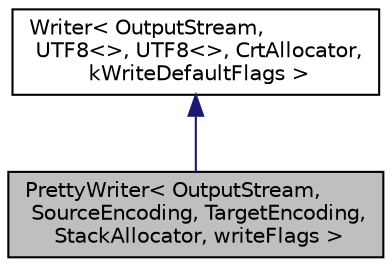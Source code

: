 digraph "PrettyWriter&lt; OutputStream, SourceEncoding, TargetEncoding, StackAllocator, writeFlags &gt;"
{
 // LATEX_PDF_SIZE
  edge [fontname="Helvetica",fontsize="10",labelfontname="Helvetica",labelfontsize="10"];
  node [fontname="Helvetica",fontsize="10",shape=record];
  Node1 [label="PrettyWriter\< OutputStream,\l SourceEncoding, TargetEncoding,\l StackAllocator, writeFlags \>",height=0.2,width=0.4,color="black", fillcolor="grey75", style="filled", fontcolor="black",tooltip="Writer with indentation and spacing."];
  Node2 -> Node1 [dir="back",color="midnightblue",fontsize="10",style="solid",fontname="Helvetica"];
  Node2 [label="Writer\< OutputStream,\l UTF8\<\>, UTF8\<\>, CrtAllocator,\l kWriteDefaultFlags \>",height=0.2,width=0.4,color="black", fillcolor="white", style="filled",URL="$classWriter.html",tooltip=" "];
}

